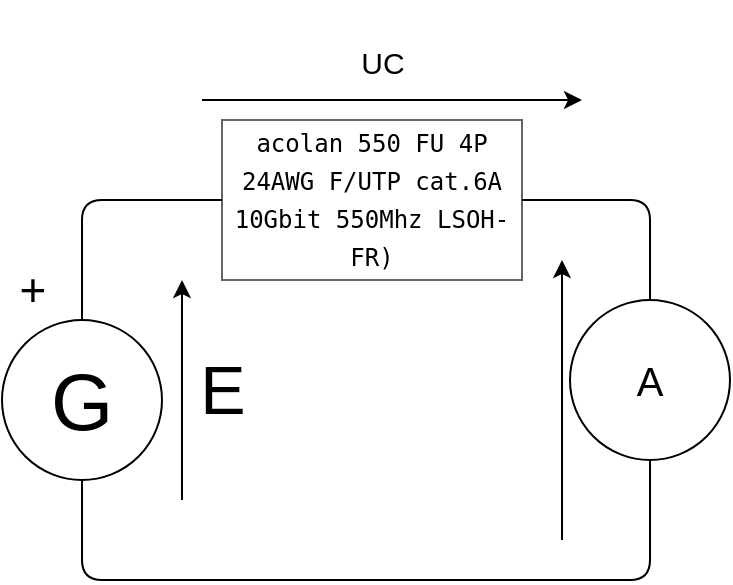 <mxfile>
    <diagram id="W2E_Vn2jMlF5vrfpJD0h" name="Page-1">
        <mxGraphModel dx="426" dy="459" grid="1" gridSize="10" guides="1" tooltips="1" connect="1" arrows="1" fold="1" page="1" pageScale="1" pageWidth="827" pageHeight="1169" math="0" shadow="0">
            <root>
                <mxCell id="0"/>
                <mxCell id="1" parent="0"/>
                <mxCell id="2" value="&lt;font style=&quot;font-size: 40px&quot;&gt;G&lt;/font&gt;" style="ellipse;whiteSpace=wrap;html=1;aspect=fixed;" parent="1" vertex="1">
                    <mxGeometry x="50" y="230" width="80" height="80" as="geometry"/>
                </mxCell>
                <mxCell id="3" value="&lt;div style=&quot;font-family: &amp;#34;droid sans mono&amp;#34; , &amp;#34;monospace&amp;#34; , monospace ; line-height: 19px&quot;&gt;&lt;font style=&quot;font-size: 12px&quot; color=&quot;#000000&quot;&gt;acolan 550 FU 4P 24AWG F/UTP cat.6A 10Gbit 550Mhz LSOH-FR)&lt;/font&gt;&lt;/div&gt;" style="rounded=0;whiteSpace=wrap;html=1;fillColor=none;fontColor=#333333;strokeColor=#666666;" parent="1" vertex="1">
                    <mxGeometry x="160" y="130" width="150" height="80" as="geometry"/>
                </mxCell>
                <mxCell id="7" value="" style="endArrow=none;html=1;exitX=0.5;exitY=0;exitDx=0;exitDy=0;entryX=0;entryY=0.5;entryDx=0;entryDy=0;" parent="1" source="2" target="3" edge="1">
                    <mxGeometry width="50" height="50" relative="1" as="geometry">
                        <mxPoint x="210" y="260" as="sourcePoint"/>
                        <mxPoint x="260" y="210" as="targetPoint"/>
                        <Array as="points">
                            <mxPoint x="90" y="170"/>
                        </Array>
                    </mxGeometry>
                </mxCell>
                <mxCell id="9" value="" style="endArrow=none;html=1;entryX=1;entryY=0.5;entryDx=0;entryDy=0;exitX=0.5;exitY=0;exitDx=0;exitDy=0;" parent="1" source="34" target="3" edge="1">
                    <mxGeometry width="50" height="50" relative="1" as="geometry">
                        <mxPoint x="360" y="210" as="sourcePoint"/>
                        <mxPoint x="439" y="170" as="targetPoint"/>
                        <Array as="points">
                            <mxPoint x="374" y="170"/>
                        </Array>
                    </mxGeometry>
                </mxCell>
                <mxCell id="10" value="" style="endArrow=none;html=1;exitX=0.5;exitY=1;exitDx=0;exitDy=0;entryX=0.5;entryY=1;entryDx=0;entryDy=0;" parent="1" source="2" target="34" edge="1">
                    <mxGeometry width="50" height="50" relative="1" as="geometry">
                        <mxPoint x="340" y="390" as="sourcePoint"/>
                        <mxPoint x="360" y="330" as="targetPoint"/>
                        <Array as="points">
                            <mxPoint x="90" y="360"/>
                            <mxPoint x="374" y="360"/>
                        </Array>
                    </mxGeometry>
                </mxCell>
                <mxCell id="12" value="+&lt;br&gt;" style="text;html=1;resizable=0;autosize=1;align=center;verticalAlign=middle;points=[];fillColor=none;strokeColor=none;rounded=0;fontSize=23;" parent="1" vertex="1">
                    <mxGeometry x="50" y="200" width="30" height="30" as="geometry"/>
                </mxCell>
                <mxCell id="14" value="" style="endArrow=classic;html=1;fontSize=12;" parent="1" edge="1">
                    <mxGeometry width="50" height="50" relative="1" as="geometry">
                        <mxPoint x="140" y="320" as="sourcePoint"/>
                        <mxPoint x="140" y="210" as="targetPoint"/>
                    </mxGeometry>
                </mxCell>
                <mxCell id="15" value="&lt;font style=&quot;font-size: 34px&quot;&gt;E&lt;/font&gt;" style="text;html=1;resizable=0;autosize=1;align=center;verticalAlign=middle;points=[];fillColor=none;strokeColor=none;rounded=0;fontSize=12;" parent="1" vertex="1">
                    <mxGeometry x="140" y="250" width="40" height="30" as="geometry"/>
                </mxCell>
                <mxCell id="16" value="" style="endArrow=classic;html=1;fontSize=34;" parent="1" edge="1">
                    <mxGeometry width="50" height="50" relative="1" as="geometry">
                        <mxPoint x="150" y="120" as="sourcePoint"/>
                        <mxPoint x="340" y="120" as="targetPoint"/>
                        <Array as="points"/>
                    </mxGeometry>
                </mxCell>
                <mxCell id="17" value="&lt;font style=&quot;font-size: 15px&quot;&gt;UC&lt;/font&gt;" style="text;html=1;align=center;verticalAlign=middle;resizable=0;points=[];autosize=1;strokeColor=none;fillColor=none;fontSize=34;" parent="1" vertex="1">
                    <mxGeometry x="220" y="70" width="40" height="50" as="geometry"/>
                </mxCell>
                <mxCell id="19" value="" style="endArrow=classic;html=1;fontSize=22;" parent="1" edge="1">
                    <mxGeometry width="50" height="50" relative="1" as="geometry">
                        <mxPoint x="330" y="340" as="sourcePoint"/>
                        <mxPoint x="330" y="200" as="targetPoint"/>
                    </mxGeometry>
                </mxCell>
                <mxCell id="34" value="&lt;font style=&quot;font-size: 20px&quot;&gt;A&lt;/font&gt;" style="ellipse;whiteSpace=wrap;html=1;aspect=fixed;" parent="1" vertex="1">
                    <mxGeometry x="334" y="220" width="80" height="80" as="geometry"/>
                </mxCell>
            </root>
        </mxGraphModel>
    </diagram>
</mxfile>